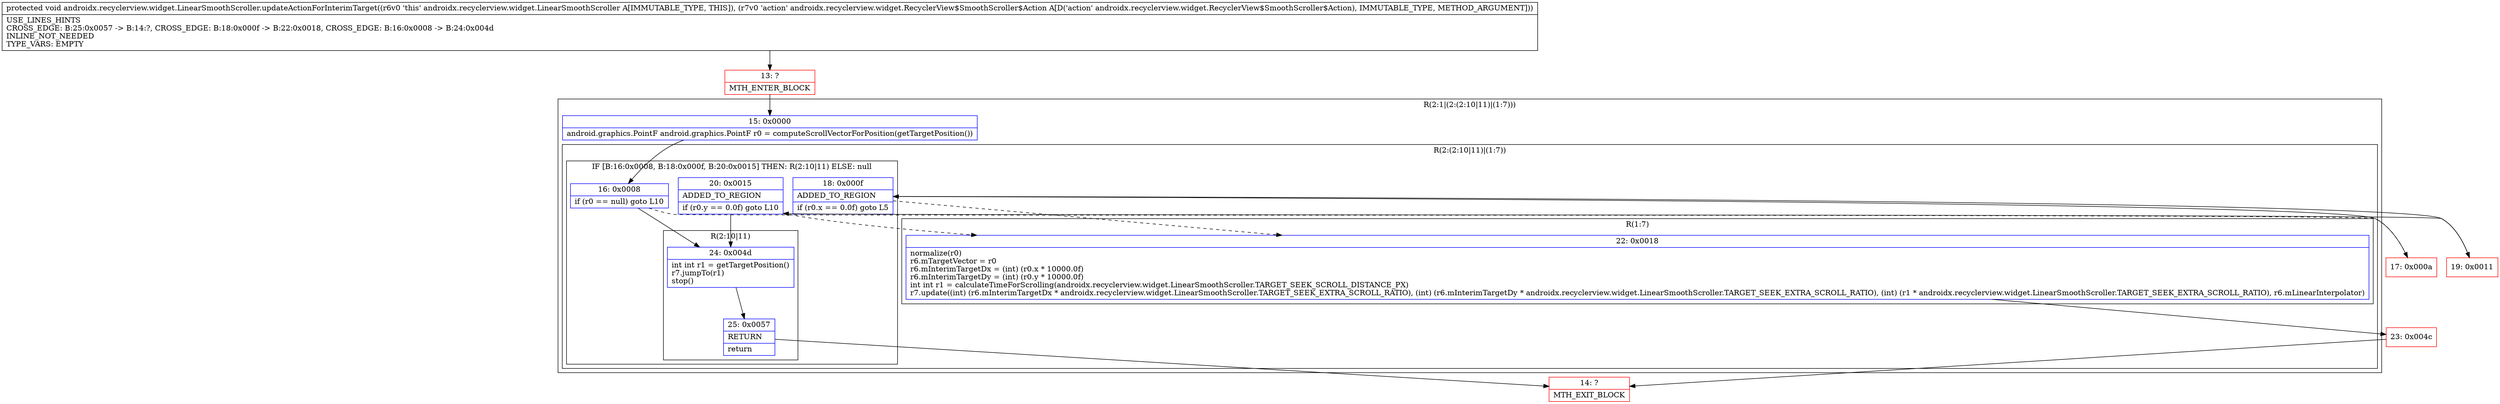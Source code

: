 digraph "CFG forandroidx.recyclerview.widget.LinearSmoothScroller.updateActionForInterimTarget(Landroidx\/recyclerview\/widget\/RecyclerView$SmoothScroller$Action;)V" {
subgraph cluster_Region_776705003 {
label = "R(2:1|(2:(2:10|11)|(1:7)))";
node [shape=record,color=blue];
Node_15 [shape=record,label="{15\:\ 0x0000|android.graphics.PointF android.graphics.PointF r0 = computeScrollVectorForPosition(getTargetPosition())\l}"];
subgraph cluster_Region_996730557 {
label = "R(2:(2:10|11)|(1:7))";
node [shape=record,color=blue];
subgraph cluster_IfRegion_2108922539 {
label = "IF [B:16:0x0008, B:18:0x000f, B:20:0x0015] THEN: R(2:10|11) ELSE: null";
node [shape=record,color=blue];
Node_16 [shape=record,label="{16\:\ 0x0008|if (r0 == null) goto L10\l}"];
Node_18 [shape=record,label="{18\:\ 0x000f|ADDED_TO_REGION\l|if (r0.x == 0.0f) goto L5\l}"];
Node_20 [shape=record,label="{20\:\ 0x0015|ADDED_TO_REGION\l|if (r0.y == 0.0f) goto L10\l}"];
subgraph cluster_Region_921547153 {
label = "R(2:10|11)";
node [shape=record,color=blue];
Node_24 [shape=record,label="{24\:\ 0x004d|int int r1 = getTargetPosition()\lr7.jumpTo(r1)\lstop()\l}"];
Node_25 [shape=record,label="{25\:\ 0x0057|RETURN\l|return\l}"];
}
}
subgraph cluster_Region_1521348948 {
label = "R(1:7)";
node [shape=record,color=blue];
Node_22 [shape=record,label="{22\:\ 0x0018|normalize(r0)\lr6.mTargetVector = r0\lr6.mInterimTargetDx = (int) (r0.x * 10000.0f)\lr6.mInterimTargetDy = (int) (r0.y * 10000.0f)\lint int r1 = calculateTimeForScrolling(androidx.recyclerview.widget.LinearSmoothScroller.TARGET_SEEK_SCROLL_DISTANCE_PX)\lr7.update((int) (r6.mInterimTargetDx * androidx.recyclerview.widget.LinearSmoothScroller.TARGET_SEEK_EXTRA_SCROLL_RATIO), (int) (r6.mInterimTargetDy * androidx.recyclerview.widget.LinearSmoothScroller.TARGET_SEEK_EXTRA_SCROLL_RATIO), (int) (r1 * androidx.recyclerview.widget.LinearSmoothScroller.TARGET_SEEK_EXTRA_SCROLL_RATIO), r6.mLinearInterpolator)\l}"];
}
}
}
Node_13 [shape=record,color=red,label="{13\:\ ?|MTH_ENTER_BLOCK\l}"];
Node_17 [shape=record,color=red,label="{17\:\ 0x000a}"];
Node_19 [shape=record,color=red,label="{19\:\ 0x0011}"];
Node_23 [shape=record,color=red,label="{23\:\ 0x004c}"];
Node_14 [shape=record,color=red,label="{14\:\ ?|MTH_EXIT_BLOCK\l}"];
MethodNode[shape=record,label="{protected void androidx.recyclerview.widget.LinearSmoothScroller.updateActionForInterimTarget((r6v0 'this' androidx.recyclerview.widget.LinearSmoothScroller A[IMMUTABLE_TYPE, THIS]), (r7v0 'action' androidx.recyclerview.widget.RecyclerView$SmoothScroller$Action A[D('action' androidx.recyclerview.widget.RecyclerView$SmoothScroller$Action), IMMUTABLE_TYPE, METHOD_ARGUMENT]))  | USE_LINES_HINTS\lCROSS_EDGE: B:25:0x0057 \-\> B:14:?, CROSS_EDGE: B:18:0x000f \-\> B:22:0x0018, CROSS_EDGE: B:16:0x0008 \-\> B:24:0x004d\lINLINE_NOT_NEEDED\lTYPE_VARS: EMPTY\l}"];
MethodNode -> Node_13;Node_15 -> Node_16;
Node_16 -> Node_17[style=dashed];
Node_16 -> Node_24;
Node_18 -> Node_19;
Node_18 -> Node_22[style=dashed];
Node_20 -> Node_22[style=dashed];
Node_20 -> Node_24;
Node_24 -> Node_25;
Node_25 -> Node_14;
Node_22 -> Node_23;
Node_13 -> Node_15;
Node_17 -> Node_18;
Node_19 -> Node_20;
Node_23 -> Node_14;
}

